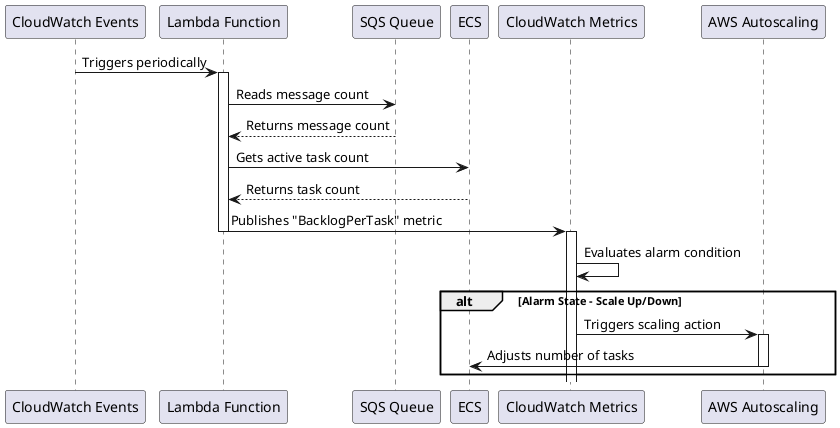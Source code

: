 @startuml
participant "CloudWatch Events" as CloudWatchEvents
participant "Lambda Function" as Lambda
participant "SQS Queue" as SQS
participant "ECS" as ECS
participant "CloudWatch Metrics" as CloudWatchMetrics
participant "AWS Autoscaling" as Autoscaling

CloudWatchEvents -> Lambda : Triggers periodically
activate Lambda

Lambda -> SQS : Reads message count
SQS --> Lambda : Returns message count

Lambda -> ECS : Gets active task count
ECS --> Lambda : Returns task count

Lambda -> CloudWatchMetrics : Publishes "BacklogPerTask" metric
deactivate Lambda
activate CloudWatchMetrics

CloudWatchMetrics -> CloudWatchMetrics : Evaluates alarm condition
alt Alarm State - Scale Up/Down
    CloudWatchMetrics -> Autoscaling : Triggers scaling action
    activate Autoscaling
    Autoscaling -> ECS : Adjusts number of tasks
    deactivate Autoscaling
end
 
@enduml
